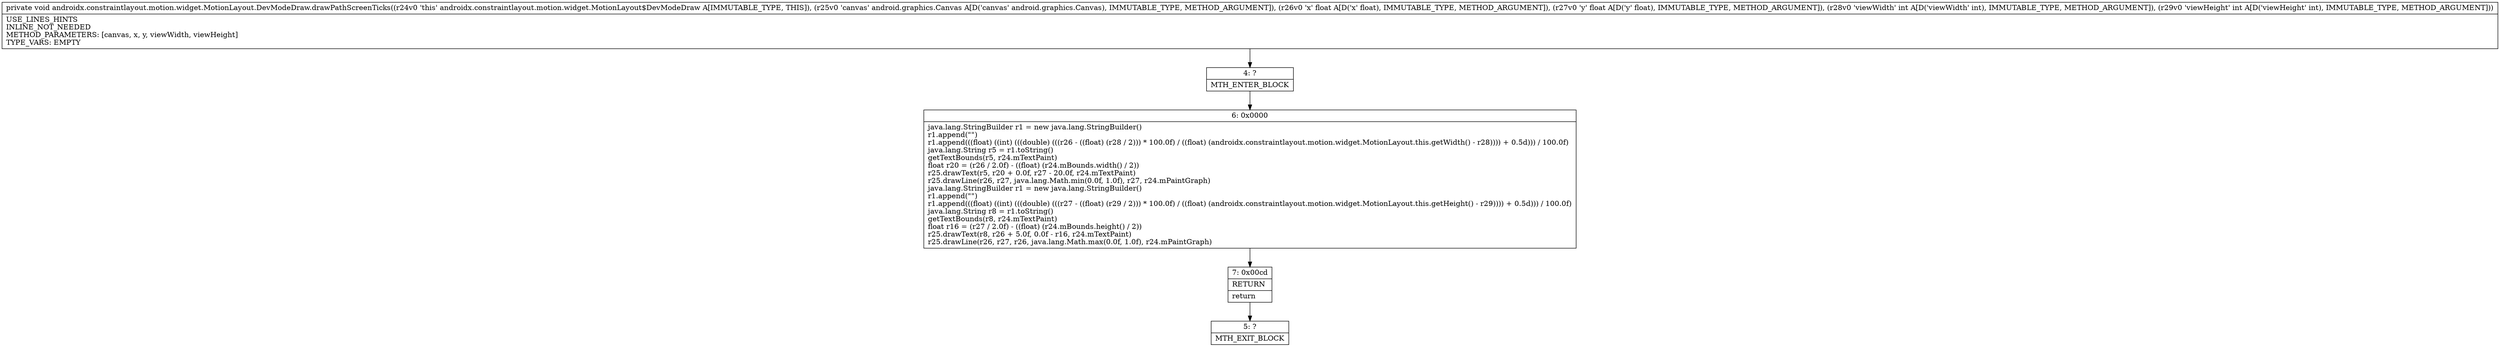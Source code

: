 digraph "CFG forandroidx.constraintlayout.motion.widget.MotionLayout.DevModeDraw.drawPathScreenTicks(Landroid\/graphics\/Canvas;FFII)V" {
Node_4 [shape=record,label="{4\:\ ?|MTH_ENTER_BLOCK\l}"];
Node_6 [shape=record,label="{6\:\ 0x0000|java.lang.StringBuilder r1 = new java.lang.StringBuilder()\lr1.append(\"\")\lr1.append(((float) ((int) (((double) (((r26 \- ((float) (r28 \/ 2))) * 100.0f) \/ ((float) (androidx.constraintlayout.motion.widget.MotionLayout.this.getWidth() \- r28)))) + 0.5d))) \/ 100.0f)\ljava.lang.String r5 = r1.toString()\lgetTextBounds(r5, r24.mTextPaint)\lfloat r20 = (r26 \/ 2.0f) \- ((float) (r24.mBounds.width() \/ 2))\lr25.drawText(r5, r20 + 0.0f, r27 \- 20.0f, r24.mTextPaint)\lr25.drawLine(r26, r27, java.lang.Math.min(0.0f, 1.0f), r27, r24.mPaintGraph)\ljava.lang.StringBuilder r1 = new java.lang.StringBuilder()\lr1.append(\"\")\lr1.append(((float) ((int) (((double) (((r27 \- ((float) (r29 \/ 2))) * 100.0f) \/ ((float) (androidx.constraintlayout.motion.widget.MotionLayout.this.getHeight() \- r29)))) + 0.5d))) \/ 100.0f)\ljava.lang.String r8 = r1.toString()\lgetTextBounds(r8, r24.mTextPaint)\lfloat r16 = (r27 \/ 2.0f) \- ((float) (r24.mBounds.height() \/ 2))\lr25.drawText(r8, r26 + 5.0f, 0.0f \- r16, r24.mTextPaint)\lr25.drawLine(r26, r27, r26, java.lang.Math.max(0.0f, 1.0f), r24.mPaintGraph)\l}"];
Node_7 [shape=record,label="{7\:\ 0x00cd|RETURN\l|return\l}"];
Node_5 [shape=record,label="{5\:\ ?|MTH_EXIT_BLOCK\l}"];
MethodNode[shape=record,label="{private void androidx.constraintlayout.motion.widget.MotionLayout.DevModeDraw.drawPathScreenTicks((r24v0 'this' androidx.constraintlayout.motion.widget.MotionLayout$DevModeDraw A[IMMUTABLE_TYPE, THIS]), (r25v0 'canvas' android.graphics.Canvas A[D('canvas' android.graphics.Canvas), IMMUTABLE_TYPE, METHOD_ARGUMENT]), (r26v0 'x' float A[D('x' float), IMMUTABLE_TYPE, METHOD_ARGUMENT]), (r27v0 'y' float A[D('y' float), IMMUTABLE_TYPE, METHOD_ARGUMENT]), (r28v0 'viewWidth' int A[D('viewWidth' int), IMMUTABLE_TYPE, METHOD_ARGUMENT]), (r29v0 'viewHeight' int A[D('viewHeight' int), IMMUTABLE_TYPE, METHOD_ARGUMENT]))  | USE_LINES_HINTS\lINLINE_NOT_NEEDED\lMETHOD_PARAMETERS: [canvas, x, y, viewWidth, viewHeight]\lTYPE_VARS: EMPTY\l}"];
MethodNode -> Node_4;Node_4 -> Node_6;
Node_6 -> Node_7;
Node_7 -> Node_5;
}

